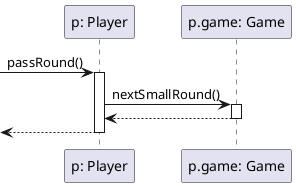 @startuml Player.passRound

participant "p: Player" as p
participant "p.game: Game" as g

-> p: passRound()
activate p

p -> g: nextSmallRound()
activate g

p <-- g
deactivate g

<-- p
deactivate p

@enduml